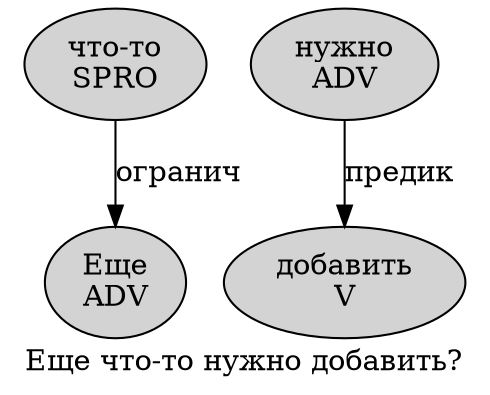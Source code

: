digraph SENTENCE_220 {
	graph [label="Еще что-то нужно добавить?"]
	node [style=filled]
		0 [label="Еще
ADV" color="" fillcolor=lightgray penwidth=1 shape=ellipse]
		1 [label="что-то
SPRO" color="" fillcolor=lightgray penwidth=1 shape=ellipse]
		2 [label="нужно
ADV" color="" fillcolor=lightgray penwidth=1 shape=ellipse]
		3 [label="добавить
V" color="" fillcolor=lightgray penwidth=1 shape=ellipse]
			2 -> 3 [label="предик"]
			1 -> 0 [label="огранич"]
}